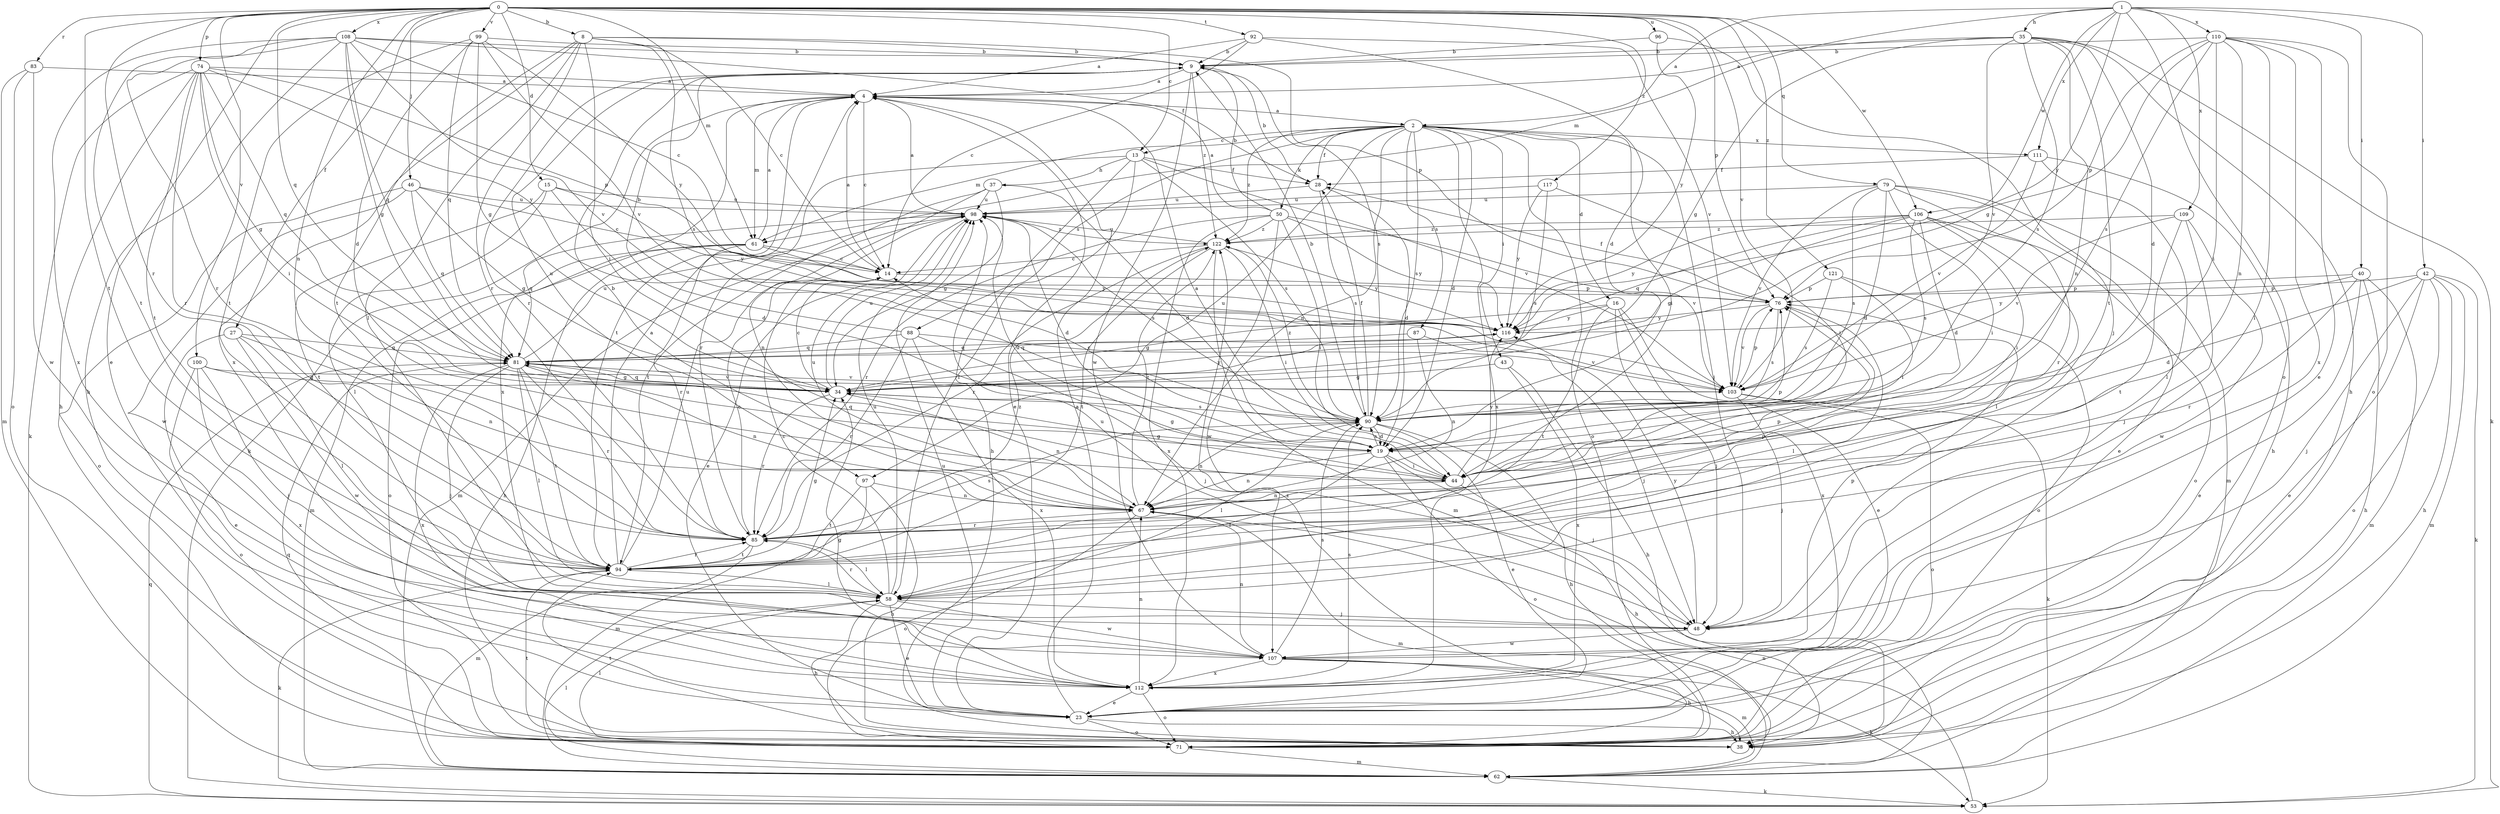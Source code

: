 strict digraph  {
0;
1;
2;
4;
8;
9;
13;
14;
15;
16;
19;
23;
27;
28;
34;
35;
37;
38;
40;
42;
43;
44;
46;
48;
50;
53;
58;
61;
62;
67;
71;
74;
76;
79;
81;
83;
85;
87;
88;
90;
92;
94;
96;
97;
98;
99;
100;
103;
106;
107;
108;
109;
110;
111;
112;
116;
117;
121;
122;
0 -> 8  [label=b];
0 -> 13  [label=c];
0 -> 15  [label=d];
0 -> 23  [label=e];
0 -> 27  [label=f];
0 -> 46  [label=j];
0 -> 61  [label=m];
0 -> 67  [label=n];
0 -> 74  [label=p];
0 -> 76  [label=p];
0 -> 79  [label=q];
0 -> 81  [label=q];
0 -> 83  [label=r];
0 -> 85  [label=r];
0 -> 92  [label=t];
0 -> 94  [label=t];
0 -> 96  [label=u];
0 -> 99  [label=v];
0 -> 100  [label=v];
0 -> 103  [label=v];
0 -> 106  [label=w];
0 -> 108  [label=x];
0 -> 117  [label=z];
0 -> 121  [label=z];
1 -> 2  [label=a];
1 -> 35  [label=h];
1 -> 40  [label=i];
1 -> 42  [label=i];
1 -> 61  [label=m];
1 -> 71  [label=o];
1 -> 106  [label=w];
1 -> 109  [label=x];
1 -> 110  [label=x];
1 -> 111  [label=x];
1 -> 116  [label=y];
2 -> 13  [label=c];
2 -> 16  [label=d];
2 -> 19  [label=d];
2 -> 28  [label=f];
2 -> 43  [label=i];
2 -> 44  [label=i];
2 -> 48  [label=j];
2 -> 50  [label=k];
2 -> 61  [label=m];
2 -> 67  [label=n];
2 -> 71  [label=o];
2 -> 87  [label=s];
2 -> 88  [label=s];
2 -> 90  [label=s];
2 -> 97  [label=u];
2 -> 111  [label=x];
2 -> 112  [label=x];
2 -> 122  [label=z];
4 -> 2  [label=a];
4 -> 14  [label=c];
4 -> 23  [label=e];
4 -> 53  [label=k];
4 -> 61  [label=m];
4 -> 94  [label=t];
4 -> 112  [label=x];
8 -> 9  [label=b];
8 -> 14  [label=c];
8 -> 44  [label=i];
8 -> 58  [label=l];
8 -> 76  [label=p];
8 -> 85  [label=r];
8 -> 90  [label=s];
8 -> 94  [label=t];
8 -> 112  [label=x];
9 -> 4  [label=a];
9 -> 85  [label=r];
9 -> 90  [label=s];
9 -> 97  [label=u];
9 -> 107  [label=w];
9 -> 122  [label=z];
13 -> 28  [label=f];
13 -> 37  [label=h];
13 -> 38  [label=h];
13 -> 58  [label=l];
13 -> 85  [label=r];
13 -> 90  [label=s];
13 -> 103  [label=v];
14 -> 4  [label=a];
14 -> 76  [label=p];
15 -> 19  [label=d];
15 -> 58  [label=l];
15 -> 94  [label=t];
15 -> 98  [label=u];
15 -> 116  [label=y];
16 -> 23  [label=e];
16 -> 34  [label=g];
16 -> 48  [label=j];
16 -> 94  [label=t];
16 -> 112  [label=x];
16 -> 116  [label=y];
19 -> 34  [label=g];
19 -> 44  [label=i];
19 -> 48  [label=j];
19 -> 58  [label=l];
19 -> 67  [label=n];
19 -> 71  [label=o];
19 -> 81  [label=q];
19 -> 90  [label=s];
23 -> 4  [label=a];
23 -> 38  [label=h];
23 -> 71  [label=o];
23 -> 98  [label=u];
27 -> 23  [label=e];
27 -> 58  [label=l];
27 -> 67  [label=n];
27 -> 81  [label=q];
27 -> 107  [label=w];
28 -> 9  [label=b];
28 -> 19  [label=d];
28 -> 90  [label=s];
28 -> 98  [label=u];
34 -> 14  [label=c];
34 -> 67  [label=n];
34 -> 81  [label=q];
34 -> 85  [label=r];
34 -> 90  [label=s];
34 -> 98  [label=u];
34 -> 116  [label=y];
35 -> 4  [label=a];
35 -> 9  [label=b];
35 -> 19  [label=d];
35 -> 34  [label=g];
35 -> 38  [label=h];
35 -> 53  [label=k];
35 -> 67  [label=n];
35 -> 90  [label=s];
35 -> 94  [label=t];
35 -> 103  [label=v];
37 -> 19  [label=d];
37 -> 34  [label=g];
37 -> 67  [label=n];
37 -> 94  [label=t];
37 -> 98  [label=u];
38 -> 94  [label=t];
40 -> 23  [label=e];
40 -> 38  [label=h];
40 -> 62  [label=m];
40 -> 76  [label=p];
40 -> 85  [label=r];
40 -> 116  [label=y];
42 -> 19  [label=d];
42 -> 23  [label=e];
42 -> 38  [label=h];
42 -> 48  [label=j];
42 -> 53  [label=k];
42 -> 62  [label=m];
42 -> 71  [label=o];
42 -> 76  [label=p];
43 -> 34  [label=g];
43 -> 38  [label=h];
43 -> 112  [label=x];
44 -> 4  [label=a];
44 -> 34  [label=g];
44 -> 38  [label=h];
44 -> 67  [label=n];
44 -> 76  [label=p];
44 -> 98  [label=u];
44 -> 116  [label=y];
46 -> 14  [label=c];
46 -> 34  [label=g];
46 -> 71  [label=o];
46 -> 81  [label=q];
46 -> 98  [label=u];
46 -> 107  [label=w];
48 -> 98  [label=u];
48 -> 107  [label=w];
48 -> 116  [label=y];
50 -> 4  [label=a];
50 -> 9  [label=b];
50 -> 44  [label=i];
50 -> 85  [label=r];
50 -> 103  [label=v];
50 -> 107  [label=w];
50 -> 112  [label=x];
50 -> 116  [label=y];
50 -> 122  [label=z];
53 -> 67  [label=n];
53 -> 81  [label=q];
58 -> 14  [label=c];
58 -> 23  [label=e];
58 -> 38  [label=h];
58 -> 48  [label=j];
58 -> 85  [label=r];
58 -> 98  [label=u];
58 -> 107  [label=w];
61 -> 4  [label=a];
61 -> 14  [label=c];
61 -> 38  [label=h];
61 -> 62  [label=m];
61 -> 71  [label=o];
61 -> 85  [label=r];
61 -> 116  [label=y];
62 -> 53  [label=k];
62 -> 58  [label=l];
67 -> 9  [label=b];
67 -> 62  [label=m];
67 -> 71  [label=o];
67 -> 85  [label=r];
67 -> 98  [label=u];
67 -> 122  [label=z];
71 -> 58  [label=l];
71 -> 62  [label=m];
71 -> 81  [label=q];
71 -> 94  [label=t];
71 -> 122  [label=z];
74 -> 4  [label=a];
74 -> 34  [label=g];
74 -> 38  [label=h];
74 -> 44  [label=i];
74 -> 53  [label=k];
74 -> 76  [label=p];
74 -> 81  [label=q];
74 -> 85  [label=r];
74 -> 94  [label=t];
74 -> 116  [label=y];
76 -> 28  [label=f];
76 -> 58  [label=l];
76 -> 90  [label=s];
76 -> 103  [label=v];
76 -> 116  [label=y];
79 -> 19  [label=d];
79 -> 23  [label=e];
79 -> 44  [label=i];
79 -> 62  [label=m];
79 -> 85  [label=r];
79 -> 90  [label=s];
79 -> 98  [label=u];
79 -> 103  [label=v];
81 -> 34  [label=g];
81 -> 48  [label=j];
81 -> 58  [label=l];
81 -> 67  [label=n];
81 -> 85  [label=r];
81 -> 94  [label=t];
81 -> 98  [label=u];
81 -> 103  [label=v];
81 -> 112  [label=x];
83 -> 4  [label=a];
83 -> 62  [label=m];
83 -> 71  [label=o];
83 -> 107  [label=w];
85 -> 14  [label=c];
85 -> 58  [label=l];
85 -> 62  [label=m];
85 -> 76  [label=p];
85 -> 90  [label=s];
85 -> 94  [label=t];
87 -> 48  [label=j];
87 -> 67  [label=n];
87 -> 81  [label=q];
88 -> 9  [label=b];
88 -> 48  [label=j];
88 -> 81  [label=q];
88 -> 85  [label=r];
88 -> 103  [label=v];
88 -> 112  [label=x];
90 -> 9  [label=b];
90 -> 14  [label=c];
90 -> 19  [label=d];
90 -> 23  [label=e];
90 -> 28  [label=f];
90 -> 38  [label=h];
90 -> 58  [label=l];
90 -> 67  [label=n];
90 -> 122  [label=z];
92 -> 4  [label=a];
92 -> 9  [label=b];
92 -> 14  [label=c];
92 -> 19  [label=d];
92 -> 103  [label=v];
94 -> 4  [label=a];
94 -> 34  [label=g];
94 -> 53  [label=k];
94 -> 58  [label=l];
94 -> 76  [label=p];
94 -> 85  [label=r];
94 -> 98  [label=u];
94 -> 122  [label=z];
96 -> 9  [label=b];
96 -> 48  [label=j];
96 -> 116  [label=y];
97 -> 38  [label=h];
97 -> 62  [label=m];
97 -> 67  [label=n];
97 -> 94  [label=t];
98 -> 4  [label=a];
98 -> 19  [label=d];
98 -> 23  [label=e];
98 -> 62  [label=m];
98 -> 81  [label=q];
98 -> 90  [label=s];
98 -> 122  [label=z];
99 -> 9  [label=b];
99 -> 19  [label=d];
99 -> 34  [label=g];
99 -> 81  [label=q];
99 -> 94  [label=t];
99 -> 103  [label=v];
99 -> 116  [label=y];
100 -> 34  [label=g];
100 -> 48  [label=j];
100 -> 71  [label=o];
100 -> 103  [label=v];
100 -> 112  [label=x];
103 -> 48  [label=j];
103 -> 53  [label=k];
103 -> 71  [label=o];
103 -> 76  [label=p];
106 -> 19  [label=d];
106 -> 34  [label=g];
106 -> 44  [label=i];
106 -> 58  [label=l];
106 -> 71  [label=o];
106 -> 81  [label=q];
106 -> 90  [label=s];
106 -> 116  [label=y];
106 -> 122  [label=z];
107 -> 38  [label=h];
107 -> 53  [label=k];
107 -> 62  [label=m];
107 -> 67  [label=n];
107 -> 76  [label=p];
107 -> 90  [label=s];
107 -> 112  [label=x];
108 -> 9  [label=b];
108 -> 14  [label=c];
108 -> 28  [label=f];
108 -> 34  [label=g];
108 -> 38  [label=h];
108 -> 81  [label=q];
108 -> 85  [label=r];
108 -> 94  [label=t];
108 -> 103  [label=v];
108 -> 112  [label=x];
109 -> 48  [label=j];
109 -> 94  [label=t];
109 -> 103  [label=v];
109 -> 107  [label=w];
109 -> 122  [label=z];
110 -> 9  [label=b];
110 -> 23  [label=e];
110 -> 34  [label=g];
110 -> 44  [label=i];
110 -> 58  [label=l];
110 -> 67  [label=n];
110 -> 71  [label=o];
110 -> 76  [label=p];
110 -> 90  [label=s];
110 -> 112  [label=x];
111 -> 28  [label=f];
111 -> 38  [label=h];
111 -> 58  [label=l];
111 -> 103  [label=v];
112 -> 23  [label=e];
112 -> 34  [label=g];
112 -> 67  [label=n];
112 -> 71  [label=o];
112 -> 90  [label=s];
116 -> 81  [label=q];
117 -> 44  [label=i];
117 -> 90  [label=s];
117 -> 98  [label=u];
117 -> 116  [label=y];
121 -> 44  [label=i];
121 -> 71  [label=o];
121 -> 76  [label=p];
121 -> 90  [label=s];
122 -> 14  [label=c];
122 -> 44  [label=i];
122 -> 62  [label=m];
122 -> 85  [label=r];
122 -> 94  [label=t];
122 -> 98  [label=u];
122 -> 116  [label=y];
}
